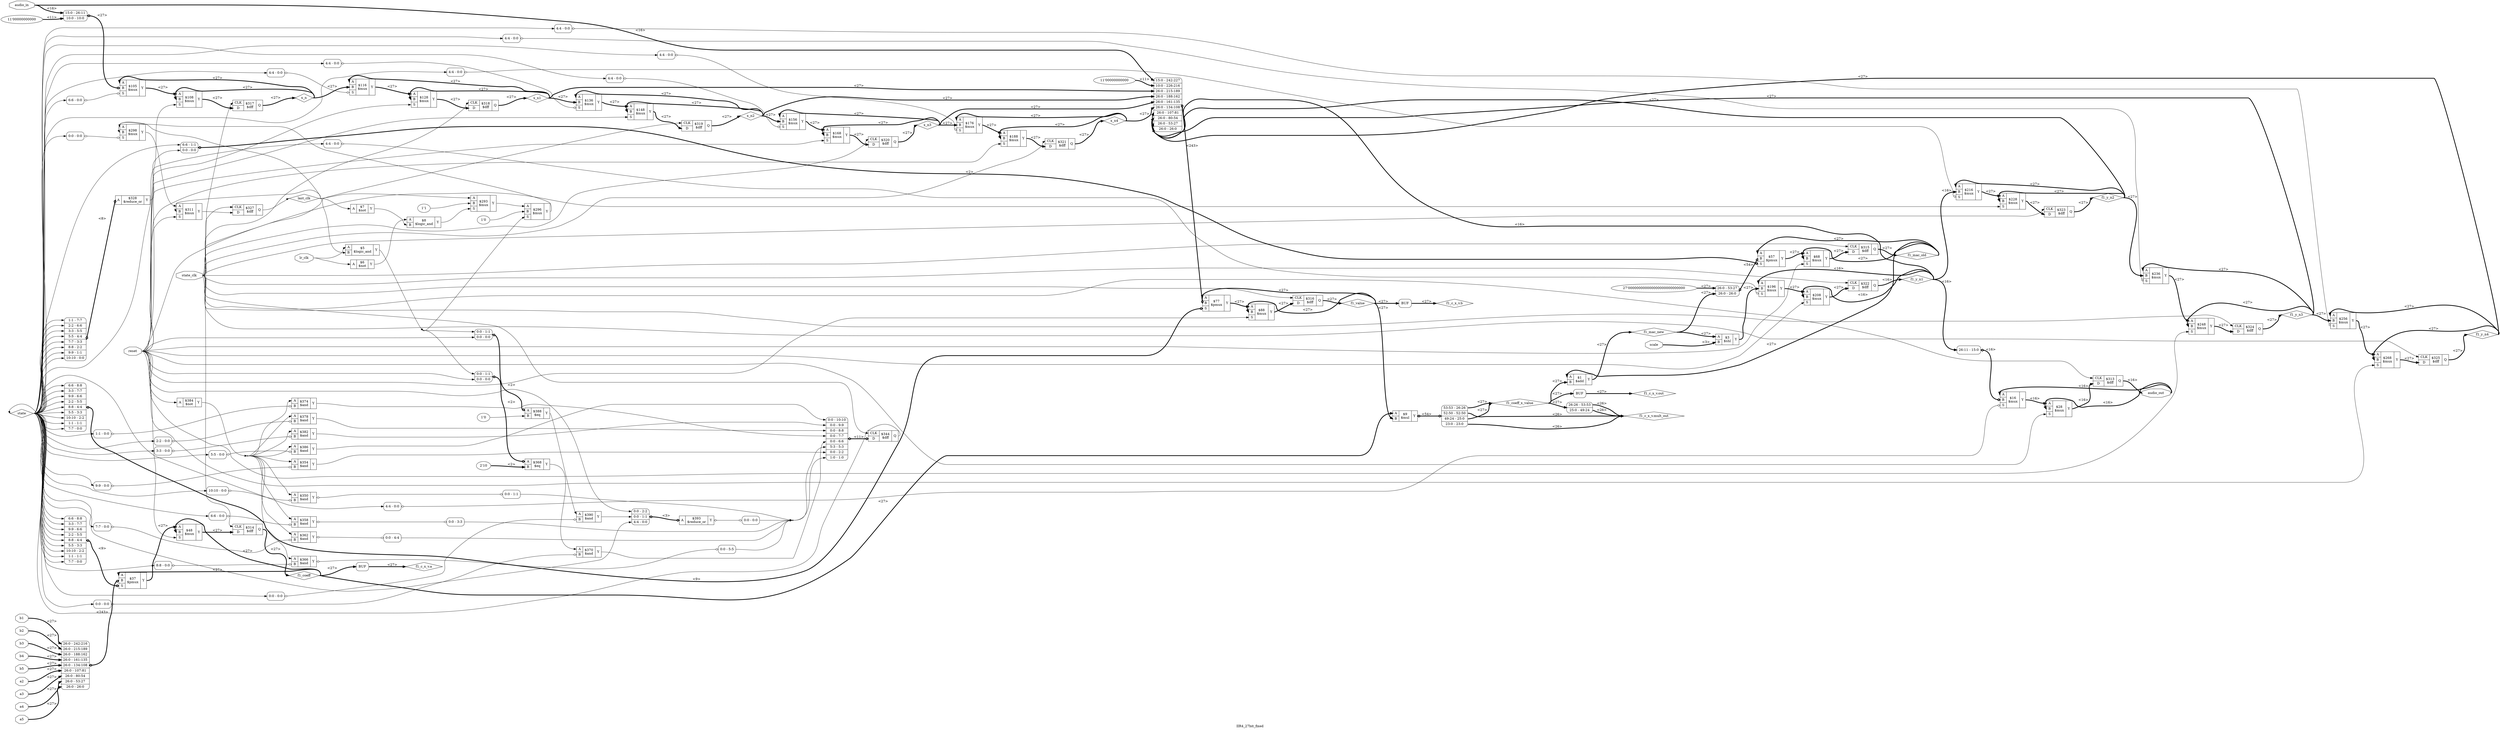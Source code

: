 digraph "IIR4_27bit_fixed" {
label="IIR4_27bit_fixed";
rankdir="LR";
remincross=true;
n5 [ shape=diamond, label="state", color="black", fontcolor="black" ];
n27 [ shape=diamond, label="f1_c_x_v.mult_out", color="black", fontcolor="black" ];
n28 [ shape=diamond, label="f1_c_x_v.b", color="black", fontcolor="black" ];
n30 [ shape=diamond, label="f1_c_x_v.a", color="black", fontcolor="black" ];
n38 [ shape=diamond, label="f1_c_x_v.out", color="black", fontcolor="black" ];
n53 [ shape=diamond, label="last_clk", color="black", fontcolor="black" ];
n55 [ shape=diamond, label="f1_y_n4", color="black", fontcolor="black" ];
n56 [ shape=diamond, label="f1_y_n3", color="black", fontcolor="black" ];
n57 [ shape=diamond, label="f1_y_n2", color="black", fontcolor="black" ];
n58 [ shape=diamond, label="f1_y_n1", color="black", fontcolor="black" ];
n59 [ shape=diamond, label="x_n4", color="black", fontcolor="black" ];
n60 [ shape=diamond, label="x_n3", color="black", fontcolor="black" ];
n61 [ shape=diamond, label="x_n2", color="black", fontcolor="black" ];
n62 [ shape=diamond, label="x_n1", color="black", fontcolor="black" ];
n63 [ shape=diamond, label="x_n", color="black", fontcolor="black" ];
n64 [ shape=diamond, label="f1_value", color="black", fontcolor="black" ];
n65 [ shape=diamond, label="f1_mac_old", color="black", fontcolor="black" ];
n66 [ shape=diamond, label="f1_coeff", color="black", fontcolor="black" ];
n67 [ shape=diamond, label="f1_coeff_x_value", color="black", fontcolor="black" ];
n68 [ shape=diamond, label="f1_mac_new", color="black", fontcolor="black" ];
n69 [ shape=octagon, label="reset", color="black", fontcolor="black" ];
n70 [ shape=octagon, label="lr_clk", color="black", fontcolor="black" ];
n71 [ shape=octagon, label="state_clk", color="black", fontcolor="black" ];
n72 [ shape=octagon, label="a5", color="black", fontcolor="black" ];
n73 [ shape=octagon, label="a4", color="black", fontcolor="black" ];
n74 [ shape=octagon, label="a3", color="black", fontcolor="black" ];
n75 [ shape=octagon, label="a2", color="black", fontcolor="black" ];
n76 [ shape=octagon, label="b5", color="black", fontcolor="black" ];
n77 [ shape=octagon, label="b4", color="black", fontcolor="black" ];
n78 [ shape=octagon, label="b3", color="black", fontcolor="black" ];
n79 [ shape=octagon, label="b2", color="black", fontcolor="black" ];
n80 [ shape=octagon, label="b1", color="black", fontcolor="black" ];
n81 [ shape=octagon, label="scale", color="black", fontcolor="black" ];
n82 [ shape=octagon, label="audio_in", color="black", fontcolor="black" ];
n83 [ shape=octagon, label="audio_out", color="black", fontcolor="black" ];
c87 [ shape=record, label="{{<p84> A|<p85> B}|$374\n$and|{<p86> Y}}" ];
x0 [ shape=record, style=rounded, label="<s0> 1:1 - 0:0 " ];
x0:e -> c87:p85:w [arrowhead=odiamond, arrowtail=odiamond, dir=both, color="black", label=""];
c88 [ shape=record, label="{{<p84> A|<p85> B}|$386\n$and|{<p86> Y}}" ];
x1 [ shape=record, style=rounded, label="<s0> 5:5 - 0:0 " ];
x1:e -> c88:p85:w [arrowhead=odiamond, arrowtail=odiamond, dir=both, color="black", label=""];
c89 [ shape=record, label="{{<p84> A|<p85> B}|$370\n$and|{<p86> Y}}" ];
x2 [ shape=record, style=rounded, label="<s0> 0:0 - 0:0 " ];
x2:e -> c89:p85:w [arrowhead=odiamond, arrowtail=odiamond, dir=both, color="black", label=""];
v3 [ label="2'10" ];
c90 [ shape=record, label="{{<p84> A|<p85> B}|$368\n$eq|{<p86> Y}}" ];
x4 [ shape=record, style=rounded, label="<s1> 0:0 - 1:1 |<s0> 0:0 - 0:0 " ];
x4:e -> c90:p84:w [arrowhead=odiamond, arrowtail=odiamond, dir=both, color="black", style="setlinewidth(3)", label="<2>"];
c91 [ shape=record, label="{{<p84> A|<p85> B}|$366\n$and|{<p86> Y}}" ];
x5 [ shape=record, style=rounded, label="<s0> 0:0 - 5:5 " ];
c91:p86:e -> x5:w [arrowhead=odiamond, arrowtail=odiamond, dir=both, color="black", label=""];
x6 [ shape=record, style=rounded, label="<s0> 8:8 - 0:0 " ];
x6:e -> c91:p85:w [arrowhead=odiamond, arrowtail=odiamond, dir=both, color="black", label=""];
c92 [ shape=record, label="{{<p84> A}|$384\n$not|{<p86> Y}}" ];
c93 [ shape=record, label="{{<p84> A|<p85> B}|$362\n$and|{<p86> Y}}" ];
x7 [ shape=record, style=rounded, label="<s0> 0:0 - 4:4 " ];
c93:p86:e -> x7:w [arrowhead=odiamond, arrowtail=odiamond, dir=both, color="black", label=""];
x8 [ shape=record, style=rounded, label="<s0> 7:7 - 0:0 " ];
x8:e -> c93:p85:w [arrowhead=odiamond, arrowtail=odiamond, dir=both, color="black", label=""];
c94 [ shape=record, label="{{<p84> A|<p85> B}|$382\n$and|{<p86> Y}}" ];
x9 [ shape=record, style=rounded, label="<s0> 3:3 - 0:0 " ];
x9:e -> c94:p85:w [arrowhead=odiamond, arrowtail=odiamond, dir=both, color="black", label=""];
c95 [ shape=record, label="{{<p84> A|<p85> B}|$358\n$and|{<p86> Y}}" ];
x10 [ shape=record, style=rounded, label="<s0> 0:0 - 3:3 " ];
c95:p86:e -> x10:w [arrowhead=odiamond, arrowtail=odiamond, dir=both, color="black", label=""];
x11 [ shape=record, style=rounded, label="<s0> 6:6 - 0:0 " ];
x11:e -> c95:p85:w [arrowhead=odiamond, arrowtail=odiamond, dir=both, color="black", label=""];
c96 [ shape=record, label="{{<p84> A|<p85> B}|$390\n$and|{<p86> Y}}" ];
x12 [ shape=record, style=rounded, label="<s0> 0:0 - 0:0 " ];
x12:e -> c96:p85:w [arrowhead=odiamond, arrowtail=odiamond, dir=both, color="black", label=""];
c97 [ shape=record, label="{{<p84> A|<p85> B}|$354\n$and|{<p86> Y}}" ];
x13 [ shape=record, style=rounded, label="<s0> 9:9 - 0:0 " ];
x13:e -> c97:p85:w [arrowhead=odiamond, arrowtail=odiamond, dir=both, color="black", label=""];
c98 [ shape=record, label="{{<p84> A|<p85> B}|$378\n$and|{<p86> Y}}" ];
x14 [ shape=record, style=rounded, label="<s0> 2:2 - 0:0 " ];
x14:e -> c98:p85:w [arrowhead=odiamond, arrowtail=odiamond, dir=both, color="black", label=""];
c99 [ shape=record, label="{{<p84> A|<p85> B}|$350\n$and|{<p86> Y}}" ];
x15 [ shape=record, style=rounded, label="<s0> 0:0 - 1:1 " ];
c99:p86:e -> x15:w [arrowhead=odiamond, arrowtail=odiamond, dir=both, color="black", label=""];
x16 [ shape=record, style=rounded, label="<s0> 10:10 - 0:0 " ];
x16:e -> c99:p85:w [arrowhead=odiamond, arrowtail=odiamond, dir=both, color="black", label=""];
v17 [ label="1'0" ];
c100 [ shape=record, label="{{<p84> A|<p85> B}|$388\n$eq|{<p86> Y}}" ];
x18 [ shape=record, style=rounded, label="<s1> 0:0 - 1:1 |<s0> 0:0 - 0:0 " ];
x18:e -> c100:p84:w [arrowhead=odiamond, arrowtail=odiamond, dir=both, color="black", style="setlinewidth(3)", label="<2>"];
c104 [ shape=record, label="{{<p101> CLK|<p102> D}|$344\n$dff|{<p103> Q}}" ];
x19 [ shape=record, style=rounded, label="<s7> 0:0 - 10:10 |<s6> 0:0 - 9:9 |<s5> 0:0 - 8:8 |<s4> 0:0 - 7:7 |<s3> 0:0 - 6:6 |<s2> 5:3 - 5:3 |<s1> 0:0 - 2:2 |<s0> 1:0 - 1:0 " ];
x19:e -> c104:p102:w [arrowhead=odiamond, arrowtail=odiamond, dir=both, color="black", style="setlinewidth(3)", label="<11>"];
c106 [ shape=record, label="{{<p84> A|<p85> B|<p105> S}|$88\n$mux|{<p86> Y}}" ];
c107 [ shape=record, label="{{<p84> A|<p85> B|<p105> S}|$116\n$mux|{<p86> Y}}" ];
x20 [ shape=record, style=rounded, label="<s0> 4:4 - 0:0 " ];
x20:e -> c107:p105:w [arrowhead=odiamond, arrowtail=odiamond, dir=both, color="black", label=""];
c108 [ shape=record, label="{{<p84> A|<p85> B|<p105> S}|$196\n$mux|{<p86> Y}}" ];
x21 [ shape=record, style=rounded, label="<s0> 4:4 - 0:0 " ];
x21:e -> c108:p105:w [arrowhead=odiamond, arrowtail=odiamond, dir=both, color="black", label=""];
c109 [ shape=record, label="{{<p84> A|<p85> B|<p105> S}|$256\n$mux|{<p86> Y}}" ];
x22 [ shape=record, style=rounded, label="<s0> 4:4 - 0:0 " ];
x22:e -> c109:p105:w [arrowhead=odiamond, arrowtail=odiamond, dir=both, color="black", label=""];
c110 [ shape=record, label="{{<p84> A|<p85> B|<p105> S}|$108\n$mux|{<p86> Y}}" ];
c111 [ shape=record, label="{{<p84> A|<p85> B|<p105> S}|$248\n$mux|{<p86> Y}}" ];
v25 [ label="11'00000000000" ];
c112 [ shape=record, label="{{<p84> A|<p85> B|<p105> S}|$105\n$mux|{<p86> Y}}" ];
x23 [ shape=record, style=rounded, label="<s0> 6:6 - 0:0 " ];
x23:e -> c112:p105:w [arrowhead=odiamond, arrowtail=odiamond, dir=both, color="black", label=""];
x24 [ shape=record, style=rounded, label="<s1> 15:0 - 26:11 |<s0> 10:0 - 10:0 " ];
x24:e -> c112:p85:w [arrowhead=odiamond, arrowtail=odiamond, dir=both, color="black", style="setlinewidth(3)", label="<27>"];
c113 [ shape=record, label="{{<p84> A|<p85> B|<p105> S}|$311\n$mux|{<p86> Y}}" ];
c114 [ shape=record, label="{{<p101> CLK|<p102> D}|$313\n$dff|{<p103> Q}}" ];
v28 [ label="11'00000000000" ];
c115 [ shape=record, label="{{<p84> A|<p85> B|<p105> S}|$77\n$pmux|{<p86> Y}}" ];
x26 [ shape=record, style=rounded, label="<s8> 6:6 - 8:8 |<s7> 3:3 - 7:7 |<s6> 9:9 - 6:6 |<s5> 2:2 - 5:5 |<s4> 8:8 - 4:4 |<s3> 5:5 - 3:3 |<s2> 10:10 - 2:2 |<s1> 1:1 - 1:1 |<s0> 7:7 - 0:0 " ];
x26:e -> c115:p105:w [arrowhead=odiamond, arrowtail=odiamond, dir=both, color="black", style="setlinewidth(3)", label="<9>"];
x27 [ shape=record, style=rounded, label="<s9> 15:0 - 242:227 |<s8> 10:0 - 226:216 |<s7> 26:0 - 215:189 |<s6> 26:0 - 188:162 |<s5> 26:0 - 161:135 |<s4> 26:0 - 134:108 |<s3> 26:0 - 107:81 |<s2> 26:0 - 80:54 |<s1> 26:0 - 53:27 |<s0> 26:0 - 26:0 " ];
x27:e -> c115:p85:w [arrowhead=odiamond, arrowtail=odiamond, dir=both, color="black", style="setlinewidth(3)", label="<243>"];
c116 [ shape=record, label="{{<p101> CLK|<p102> D}|$314\n$dff|{<p103> Q}}" ];
c117 [ shape=record, label="{{<p84> A|<p85> B|<p105> S}|$68\n$mux|{<p86> Y}}" ];
c118 [ shape=record, label="{{<p84> A|<p85> B|<p105> S}|$176\n$mux|{<p86> Y}}" ];
x29 [ shape=record, style=rounded, label="<s0> 4:4 - 0:0 " ];
x29:e -> c118:p105:w [arrowhead=odiamond, arrowtail=odiamond, dir=both, color="black", label=""];
c119 [ shape=record, label="{{<p84> A|<p85> B|<p105> S}|$298\n$mux|{<p86> Y}}" ];
x30 [ shape=record, style=rounded, label="<s0> 0:0 - 0:0 " ];
x30:e -> c119:p105:w [arrowhead=odiamond, arrowtail=odiamond, dir=both, color="black", label=""];
c120 [ shape=record, label="{{<p84> A|<p85> B|<p105> S}|$168\n$mux|{<p86> Y}}" ];
c121 [ shape=record, label="{{<p101> CLK|<p102> D}|$315\n$dff|{<p103> Q}}" ];
v31 [ label="1'0" ];
c122 [ shape=record, label="{{<p84> A|<p85> B|<p105> S}|$296\n$mux|{<p86> Y}}" ];
v32 [ label="1'1" ];
c123 [ shape=record, label="{{<p84> A|<p85> B|<p105> S}|$293\n$mux|{<p86> Y}}" ];
c124 [ shape=record, label="{{<p84> A|<p85> B|<p105> S}|$268\n$mux|{<p86> Y}}" ];
c125 [ shape=record, label="{{<p84> A|<p85> B|<p105> S}|$236\n$mux|{<p86> Y}}" ];
x33 [ shape=record, style=rounded, label="<s0> 4:4 - 0:0 " ];
x33:e -> c125:p105:w [arrowhead=odiamond, arrowtail=odiamond, dir=both, color="black", label=""];
v36 [ label="27'000000000000000000000000000" ];
c126 [ shape=record, label="{{<p84> A|<p85> B|<p105> S}|$57\n$pmux|{<p86> Y}}" ];
x34 [ shape=record, style=rounded, label="<s1> 6:6 - 1:1 |<s0> 0:0 - 0:0 " ];
x34:e -> c126:p105:w [arrowhead=odiamond, arrowtail=odiamond, dir=both, color="black", style="setlinewidth(3)", label="<2>"];
x35 [ shape=record, style=rounded, label="<s1> 26:0 - 53:27 |<s0> 26:0 - 26:0 " ];
x35:e -> c126:p85:w [arrowhead=odiamond, arrowtail=odiamond, dir=both, color="black", style="setlinewidth(3)", label="<54>"];
c127 [ shape=record, label="{{<p84> A|<p85> B|<p105> S}|$188\n$mux|{<p86> Y}}" ];
c128 [ shape=record, label="{{<p84> A|<p85> B|<p105> S}|$48\n$mux|{<p86> Y}}" ];
c129 [ shape=record, label="{{<p84> A|<p85> B|<p105> S}|$228\n$mux|{<p86> Y}}" ];
c130 [ shape=record, label="{{<p101> CLK|<p102> D}|$325\n$dff|{<p103> Q}}" ];
c131 [ shape=record, label="{{<p101> CLK|<p102> D}|$324\n$dff|{<p103> Q}}" ];
c132 [ shape=record, label="{{<p84> A|<p85> B|<p105> S}|$156\n$mux|{<p86> Y}}" ];
x37 [ shape=record, style=rounded, label="<s0> 4:4 - 0:0 " ];
x37:e -> c132:p105:w [arrowhead=odiamond, arrowtail=odiamond, dir=both, color="black", label=""];
c133 [ shape=record, label="{{<p101> CLK|<p102> D}|$323\n$dff|{<p103> Q}}" ];
c134 [ shape=record, label="{{<p84> A|<p85> B|<p105> S}|$148\n$mux|{<p86> Y}}" ];
c135 [ shape=record, label="{{<p101> CLK|<p102> D}|$322\n$dff|{<p103> Q}}" ];
c136 [ shape=record, label="{{<p101> CLK|<p102> D}|$321\n$dff|{<p103> Q}}" ];
c137 [ shape=record, label="{{<p84> A|<p85> B|<p105> S}|$37\n$pmux|{<p86> Y}}" ];
x38 [ shape=record, style=rounded, label="<s8> 6:6 - 8:8 |<s7> 3:3 - 7:7 |<s6> 9:9 - 6:6 |<s5> 2:2 - 5:5 |<s4> 8:8 - 4:4 |<s3> 5:5 - 3:3 |<s2> 10:10 - 2:2 |<s1> 1:1 - 1:1 |<s0> 7:7 - 0:0 " ];
x38:e -> c137:p105:w [arrowhead=odiamond, arrowtail=odiamond, dir=both, color="black", style="setlinewidth(3)", label="<9>"];
x39 [ shape=record, style=rounded, label="<s8> 26:0 - 242:216 |<s7> 26:0 - 215:189 |<s6> 26:0 - 188:162 |<s5> 26:0 - 161:135 |<s4> 26:0 - 134:108 |<s3> 26:0 - 107:81 |<s2> 26:0 - 80:54 |<s1> 26:0 - 53:27 |<s0> 26:0 - 26:0 " ];
x39:e -> c137:p85:w [arrowhead=odiamond, arrowtail=odiamond, dir=both, color="black", style="setlinewidth(3)", label="<243>"];
c138 [ shape=record, label="{{<p101> CLK|<p102> D}|$320\n$dff|{<p103> Q}}" ];
c139 [ shape=record, label="{{<p84> A|<p85> B|<p105> S}|$28\n$mux|{<p86> Y}}" ];
c140 [ shape=record, label="{{<p101> CLK|<p102> D}|$319\n$dff|{<p103> Q}}" ];
c141 [ shape=record, label="{{<p101> CLK|<p102> D}|$318\n$dff|{<p103> Q}}" ];
c142 [ shape=record, label="{{<p101> CLK|<p102> D}|$317\n$dff|{<p103> Q}}" ];
c143 [ shape=record, label="{{<p84> A|<p85> B|<p105> S}|$216\n$mux|{<p86> Y}}" ];
x40 [ shape=record, style=rounded, label="<s0> 4:4 - 0:0 " ];
x40:e -> c143:p105:w [arrowhead=odiamond, arrowtail=odiamond, dir=both, color="black", label=""];
c144 [ shape=record, label="{{<p84> A}|$328\n$reduce_or|{<p86> Y}}" ];
x41 [ shape=record, style=rounded, label="<s7> 1:1 - 7:7 |<s6> 2:2 - 6:6 |<s5> 3:3 - 5:5 |<s4> 5:5 - 4:4 |<s3> 7:7 - 3:3 |<s2> 8:8 - 2:2 |<s1> 9:9 - 1:1 |<s0> 10:10 - 0:0 " ];
x41:e -> c144:p84:w [arrowhead=odiamond, arrowtail=odiamond, dir=both, color="black", style="setlinewidth(3)", label="<8>"];
c145 [ shape=record, label="{{<p84> A|<p85> B|<p105> S}|$208\n$mux|{<p86> Y}}" ];
c146 [ shape=record, label="{{<p84> A|<p85> B|<p105> S}|$136\n$mux|{<p86> Y}}" ];
x42 [ shape=record, style=rounded, label="<s0> 4:4 - 0:0 " ];
x42:e -> c146:p105:w [arrowhead=odiamond, arrowtail=odiamond, dir=both, color="black", label=""];
c147 [ shape=record, label="{{<p101> CLK|<p102> D}|$316\n$dff|{<p103> Q}}" ];
c148 [ shape=record, label="{{<p84> A|<p85> B|<p105> S}|$128\n$mux|{<p86> Y}}" ];
c149 [ shape=record, label="{{<p84> A|<p85> B|<p105> S}|$16\n$mux|{<p86> Y}}" ];
x43 [ shape=record, style=rounded, label="<s0> 4:4 - 0:0 " ];
x43:e -> c149:p105:w [arrowhead=odiamond, arrowtail=odiamond, dir=both, color="black", label=""];
x44 [ shape=record, style=rounded, label="<s0> 26:11 - 15:0 " ];
x44:e -> c149:p85:w [arrowhead=odiamond, arrowtail=odiamond, dir=both, color="black", style="setlinewidth(3)", label="<16>"];
c150 [ shape=record, label="{{<p84> A}|$393\n$reduce_or|{<p86> Y}}" ];
x45 [ shape=record, style=rounded, label="<s0> 0:0 - 0:0 " ];
c150:p86:e -> x45:w [arrowhead=odiamond, arrowtail=odiamond, dir=both, color="black", label=""];
x46 [ shape=record, style=rounded, label="<s2> 0:0 - 2:2 |<s1> 0:0 - 1:1 |<s0> 4:4 - 0:0 " ];
x46:e -> c150:p84:w [arrowhead=odiamond, arrowtail=odiamond, dir=both, color="black", style="setlinewidth(3)", label="<3>"];
c151 [ shape=record, label="{{<p84> A|<p85> B}|$8\n$logic_and|{<p86> Y}}" ];
c152 [ shape=record, label="{{<p84> A}|$7\n$not|{<p86> Y}}" ];
c153 [ shape=record, label="{{<p84> A}|$6\n$not|{<p86> Y}}" ];
c154 [ shape=record, label="{{<p84> A|<p85> B}|$5\n$logic_and|{<p86> Y}}" ];
c155 [ shape=record, label="{{<p101> CLK|<p102> D}|$327\n$dff|{<p103> Q}}" ];
c156 [ shape=record, label="{{<p84> A|<p85> B}|$3\n$shl|{<p86> Y}}" ];
c157 [ shape=record, label="{{<p84> A|<p85> B}|$1\n$add|{<p86> Y}}" ];
c158 [ shape=record, label="{{<p84> A|<p85> B}|$9\n$mul|{<p86> Y}}" ];
x47 [ shape=record, style=rounded, label="<s3> 53:53 - 26:26 |<s2> 52:50 - 52:50 |<s1> 49:24 - 25:0 |<s0> 23:0 - 23:0 " ];
c158:p86:e -> x47:w [arrowhead=odiamond, arrowtail=odiamond, dir=both, color="black", style="setlinewidth(3)", label="<54>"];
x48 [ shape=record, style=rounded, label="<s1> 26:26 - 53:53 |<s0> 25:0 - 49:24 " ];
x49 [shape=box, style=rounded, label="BUF"];
x50 [shape=box, style=rounded, label="BUF"];
x51 [shape=box, style=rounded, label="BUF"];
c112:p86:e -> c110:p84:w [color="black", style="setlinewidth(3)", label="<27>"];
c132:p86:e -> c120:p84:w [color="black", style="setlinewidth(3)", label="<27>"];
c118:p86:e -> c127:p84:w [color="black", style="setlinewidth(3)", label="<27>"];
c125:p86:e -> c111:p84:w [color="black", style="setlinewidth(3)", label="<27>"];
c143:p86:e -> c129:p84:w [color="black", style="setlinewidth(3)", label="<27>"];
c126:p86:e -> c117:p84:w [color="black", style="setlinewidth(3)", label="<27>"];
c137:p86:e -> c128:p84:w [color="black", style="setlinewidth(3)", label="<27>"];
c98:p86:e -> x19:s5:w [color="black", label=""];
c122:p86:e -> c119:p85:w [color="black", label=""];
c107:p86:e -> c148:p84:w [color="black", style="setlinewidth(3)", label="<27>"];
n2 [ shape=point ];
x10:s0:e -> n2:w [color="black", label=""];
x15:s0:e -> n2:w [color="black", label=""];
x45:s0:e -> n2:w [color="black", label=""];
x5:s0:e -> n2:w [color="black", label=""];
x7:s0:e -> n2:w [color="black", label=""];
n2:e -> x19:s0:w [color="black", label=""];
n2:e -> x19:s2:w [color="black", label=""];
c89:p86:e -> x19:s3:w [color="black", label=""];
c94:p86:e -> x19:s6:w [color="black", label=""];
n22 [ shape=point ];
c92:p86:e -> n22:w [color="black", label=""];
n22:e -> c87:p84:w [color="black", label=""];
n22:e -> c88:p84:w [color="black", label=""];
n22:e -> c91:p84:w [color="black", label=""];
n22:e -> c93:p84:w [color="black", label=""];
n22:e -> c94:p84:w [color="black", label=""];
n22:e -> c95:p84:w [color="black", label=""];
n22:e -> c97:p84:w [color="black", label=""];
n22:e -> c98:p84:w [color="black", label=""];
n22:e -> c99:p84:w [color="black", label=""];
c88:p86:e -> x19:s7:w [color="black", label=""];
c100:p86:e -> c96:p84:w [color="black", label=""];
c96:p86:e -> x46:s1:w [color="black", label=""];
c97:p86:e -> x19:s1:w [color="black", label=""];
x47:s0:e -> n27:w [color="black", style="setlinewidth(3)", label="<26>"];
x47:s2:e -> n27:w [color="black", style="setlinewidth(3)", label="<26>"];
x48:s0:e -> n27:w [color="black", style="setlinewidth(3)", label="<26>"];
x48:s1:e -> n27:w [color="black", style="setlinewidth(3)", label="<26>"];
x49:e:e -> n28:w [color="black", style="setlinewidth(3)", label="<27>"];
c149:p86:e -> c139:p84:w [color="black", style="setlinewidth(3)", label="<16>"];
c90:p86:e -> c89:p84:w [color="black", label=""];
x50:e:e -> n30:w [color="black", style="setlinewidth(3)", label="<27>"];
c151:p86:e -> c123:p105:w [color="black", label=""];
c152:p86:e -> c151:p85:w [color="black", label=""];
c153:p86:e -> c151:p84:w [color="black", label=""];
n34 [ shape=point ];
c154:p86:e -> n34:w [color="black", label=""];
n34:e -> c122:p105:w [color="black", label=""];
n34:e -> x18:s1:w [color="black", label=""];
n34:e -> x4:s1:w [color="black", label=""];
c123:p86:e -> c122:p84:w [color="black", label=""];
c156:p86:e -> c108:p85:w [color="black", style="setlinewidth(3)", label="<27>"];
c113:p86:e -> c155:p102:w [color="black", label=""];
x51:e:e -> n38:w [color="black", style="setlinewidth(3)", label="<27>"];
c124:p86:e -> c130:p102:w [color="black", style="setlinewidth(3)", label="<27>"];
c87:p86:e -> x19:s4:w [color="black", label=""];
c111:p86:e -> c131:p102:w [color="black", style="setlinewidth(3)", label="<27>"];
c129:p86:e -> c133:p102:w [color="black", style="setlinewidth(3)", label="<27>"];
c145:p86:e -> c135:p102:w [color="black", style="setlinewidth(3)", label="<27>"];
c127:p86:e -> c136:p102:w [color="black", style="setlinewidth(3)", label="<27>"];
c120:p86:e -> c138:p102:w [color="black", style="setlinewidth(3)", label="<27>"];
c134:p86:e -> c140:p102:w [color="black", style="setlinewidth(3)", label="<27>"];
c148:p86:e -> c141:p102:w [color="black", style="setlinewidth(3)", label="<27>"];
c110:p86:e -> c142:p102:w [color="black", style="setlinewidth(3)", label="<27>"];
c106:p86:e -> c147:p102:w [color="black", style="setlinewidth(3)", label="<27>"];
c117:p86:e -> c121:p102:w [color="black", style="setlinewidth(3)", label="<27>"];
c104:p103:e -> n5:w [color="black", label=""];
n5:e -> x0:s0:w [color="black", label=""];
n5:e -> x11:s0:w [color="black", label=""];
n5:e -> x12:s0:w [color="black", label=""];
n5:e -> x13:s0:w [color="black", label=""];
n5:e -> x14:s0:w [color="black", label=""];
n5:e -> x16:s0:w [color="black", label=""];
n5:e -> x1:s0:w [color="black", label=""];
n5:e -> x20:s0:w [color="black", label=""];
n5:e -> x21:s0:w [color="black", label=""];
n5:e -> x22:s0:w [color="black", label=""];
n5:e -> x23:s0:w [color="black", label=""];
n5:e -> x26:s0:w [color="black", label=""];
n5:e -> x26:s1:w [color="black", label=""];
n5:e -> x26:s2:w [color="black", label=""];
n5:e -> x26:s3:w [color="black", label=""];
n5:e -> x26:s4:w [color="black", label=""];
n5:e -> x26:s5:w [color="black", label=""];
n5:e -> x26:s6:w [color="black", label=""];
n5:e -> x26:s7:w [color="black", label=""];
n5:e -> x26:s8:w [color="black", label=""];
n5:e -> x29:s0:w [color="black", label=""];
n5:e -> x2:s0:w [color="black", label=""];
n5:e -> x30:s0:w [color="black", label=""];
n5:e -> x33:s0:w [color="black", label=""];
n5:e -> x34:s1:w [color="black", label=""];
n5:e -> x37:s0:w [color="black", label=""];
n5:e -> x38:s0:w [color="black", label=""];
n5:e -> x38:s1:w [color="black", label=""];
n5:e -> x38:s2:w [color="black", label=""];
n5:e -> x38:s3:w [color="black", label=""];
n5:e -> x38:s4:w [color="black", label=""];
n5:e -> x38:s5:w [color="black", label=""];
n5:e -> x38:s6:w [color="black", label=""];
n5:e -> x38:s7:w [color="black", label=""];
n5:e -> x38:s8:w [color="black", label=""];
n5:e -> x40:s0:w [color="black", label=""];
n5:e -> x41:s0:w [color="black", label=""];
n5:e -> x41:s1:w [color="black", label=""];
n5:e -> x41:s2:w [color="black", label=""];
n5:e -> x41:s3:w [color="black", label=""];
n5:e -> x41:s4:w [color="black", label=""];
n5:e -> x41:s5:w [color="black", label=""];
n5:e -> x41:s6:w [color="black", label=""];
n5:e -> x41:s7:w [color="black", label=""];
n5:e -> x42:s0:w [color="black", label=""];
n5:e -> x43:s0:w [color="black", label=""];
n5:e -> x46:s0:w [color="black", label=""];
n5:e -> x6:s0:w [color="black", label=""];
n5:e -> x8:s0:w [color="black", label=""];
n5:e -> x9:s0:w [color="black", label=""];
c128:p86:e -> c116:p102:w [color="black", style="setlinewidth(3)", label="<27>"];
c139:p86:e -> c114:p102:w [color="black", style="setlinewidth(3)", label="<16>"];
c144:p86:e -> x34:s0:w [color="black", label=""];
c155:p103:e -> n53:w [color="black", label=""];
n53:e -> c113:p85:w [color="black", label=""];
n53:e -> c119:p84:w [color="black", label=""];
n53:e -> c123:p84:w [color="black", label=""];
n53:e -> c152:p84:w [color="black", label=""];
n53:e -> c154:p85:w [color="black", label=""];
c146:p86:e -> c134:p84:w [color="black", style="setlinewidth(3)", label="<27>"];
c130:p103:e -> n55:w [color="black", style="setlinewidth(3)", label="<27>"];
n55:e -> c109:p84:w [color="black", style="setlinewidth(3)", label="<27>"];
n55:e -> c124:p85:w [color="black", style="setlinewidth(3)", label="<27>"];
n55:e -> x27:s0:w [color="black", style="setlinewidth(3)", label="<27>"];
c131:p103:e -> n56:w [color="black", style="setlinewidth(3)", label="<27>"];
n56:e -> c109:p85:w [color="black", style="setlinewidth(3)", label="<27>"];
n56:e -> c111:p85:w [color="black", style="setlinewidth(3)", label="<27>"];
n56:e -> c125:p84:w [color="black", style="setlinewidth(3)", label="<27>"];
n56:e -> x27:s1:w [color="black", style="setlinewidth(3)", label="<27>"];
c133:p103:e -> n57:w [color="black", style="setlinewidth(3)", label="<27>"];
n57:e -> c125:p85:w [color="black", style="setlinewidth(3)", label="<27>"];
n57:e -> c129:p85:w [color="black", style="setlinewidth(3)", label="<27>"];
n57:e -> c143:p84:w [color="black", style="setlinewidth(3)", label="<27>"];
n57:e -> x27:s2:w [color="black", style="setlinewidth(3)", label="<27>"];
c135:p103:e -> n58:w [color="black", style="setlinewidth(3)", label="<16>"];
n58:e -> c108:p84:w [color="black", style="setlinewidth(3)", label="<16>"];
n58:e -> c143:p85:w [color="black", style="setlinewidth(3)", label="<16>"];
n58:e -> c145:p85:w [color="black", style="setlinewidth(3)", label="<16>"];
n58:e -> x27:s3:w [color="black", style="setlinewidth(3)", label="<16>"];
n58:e -> x44:s0:w [color="black", style="setlinewidth(3)", label="<16>"];
c136:p103:e -> n59:w [color="black", style="setlinewidth(3)", label="<27>"];
n59:e -> c118:p84:w [color="black", style="setlinewidth(3)", label="<27>"];
n59:e -> c127:p85:w [color="black", style="setlinewidth(3)", label="<27>"];
n59:e -> x27:s4:w [color="black", style="setlinewidth(3)", label="<27>"];
c109:p86:e -> c124:p84:w [color="black", style="setlinewidth(3)", label="<27>"];
c138:p103:e -> n60:w [color="black", style="setlinewidth(3)", label="<27>"];
n60:e -> c118:p85:w [color="black", style="setlinewidth(3)", label="<27>"];
n60:e -> c120:p85:w [color="black", style="setlinewidth(3)", label="<27>"];
n60:e -> c132:p84:w [color="black", style="setlinewidth(3)", label="<27>"];
n60:e -> x27:s5:w [color="black", style="setlinewidth(3)", label="<27>"];
c140:p103:e -> n61:w [color="black", style="setlinewidth(3)", label="<27>"];
n61:e -> c132:p85:w [color="black", style="setlinewidth(3)", label="<27>"];
n61:e -> c134:p85:w [color="black", style="setlinewidth(3)", label="<27>"];
n61:e -> c146:p84:w [color="black", style="setlinewidth(3)", label="<27>"];
n61:e -> x27:s6:w [color="black", style="setlinewidth(3)", label="<27>"];
c141:p103:e -> n62:w [color="black", style="setlinewidth(3)", label="<27>"];
n62:e -> c107:p84:w [color="black", style="setlinewidth(3)", label="<27>"];
n62:e -> c146:p85:w [color="black", style="setlinewidth(3)", label="<27>"];
n62:e -> c148:p85:w [color="black", style="setlinewidth(3)", label="<27>"];
n62:e -> x27:s7:w [color="black", style="setlinewidth(3)", label="<27>"];
c142:p103:e -> n63:w [color="black", style="setlinewidth(3)", label="<27>"];
n63:e -> c107:p85:w [color="black", style="setlinewidth(3)", label="<27>"];
n63:e -> c110:p85:w [color="black", style="setlinewidth(3)", label="<27>"];
n63:e -> c112:p84:w [color="black", style="setlinewidth(3)", label="<27>"];
c147:p103:e -> n64:w [color="black", style="setlinewidth(3)", label="<27>"];
n64:e -> c106:p85:w [color="black", style="setlinewidth(3)", label="<27>"];
n64:e -> c115:p84:w [color="black", style="setlinewidth(3)", label="<27>"];
n64:e -> c158:p85:w [color="black", style="setlinewidth(3)", label="<27>"];
n64:e -> x49:w:w [color="black", style="setlinewidth(3)", label="<27>"];
c121:p103:e -> n65:w [color="black", style="setlinewidth(3)", label="<27>"];
n65:e -> c117:p85:w [color="black", style="setlinewidth(3)", label="<27>"];
n65:e -> c126:p84:w [color="black", style="setlinewidth(3)", label="<27>"];
n65:e -> c157:p84:w [color="black", style="setlinewidth(3)", label="<27>"];
c116:p103:e -> n66:w [color="black", style="setlinewidth(3)", label="<27>"];
n66:e -> c128:p85:w [color="black", style="setlinewidth(3)", label="<27>"];
n66:e -> c137:p84:w [color="black", style="setlinewidth(3)", label="<27>"];
n66:e -> c158:p84:w [color="black", style="setlinewidth(3)", label="<27>"];
n66:e -> x50:w:w [color="black", style="setlinewidth(3)", label="<27>"];
x47:s1:e -> n67:w [color="black", style="setlinewidth(3)", label="<27>"];
x47:s3:e -> n67:w [color="black", style="setlinewidth(3)", label="<27>"];
n67:e -> c157:p85:w [color="black", style="setlinewidth(3)", label="<27>"];
n67:e -> x48:w [color="black", style="setlinewidth(3)", label="<27>"];
n67:e -> x51:w:w [color="black", style="setlinewidth(3)", label="<27>"];
c157:p86:e -> n68:w [color="black", style="setlinewidth(3)", label="<27>"];
n68:e -> c156:p84:w [color="black", style="setlinewidth(3)", label="<27>"];
n68:e -> x35:s0:w [color="black", style="setlinewidth(3)", label="<27>"];
n69:e -> c106:p105:w [color="black", label=""];
n69:e -> c110:p105:w [color="black", label=""];
n69:e -> c111:p105:w [color="black", label=""];
n69:e -> c113:p105:w [color="black", label=""];
n69:e -> c117:p105:w [color="black", label=""];
n69:e -> c120:p105:w [color="black", label=""];
n69:e -> c124:p105:w [color="black", label=""];
n69:e -> c127:p105:w [color="black", label=""];
n69:e -> c128:p105:w [color="black", label=""];
n69:e -> c129:p105:w [color="black", label=""];
n69:e -> c134:p105:w [color="black", label=""];
n69:e -> c139:p105:w [color="black", label=""];
n69:e -> c145:p105:w [color="black", label=""];
n69:e -> c148:p105:w [color="black", label=""];
n69:e -> c92:p84:w [color="black", label=""];
n69:e -> x18:s0:w [color="black", label=""];
n69:e -> x46:s2:w [color="black", label=""];
n69:e -> x4:s0:w [color="black", label=""];
c119:p86:e -> c113:p84:w [color="black", label=""];
n70:e -> c153:p84:w [color="black", label=""];
n70:e -> c154:p84:w [color="black", label=""];
n71:e -> c104:p101:w [color="black", label=""];
n71:e -> c114:p101:w [color="black", label=""];
n71:e -> c116:p101:w [color="black", label=""];
n71:e -> c121:p101:w [color="black", label=""];
n71:e -> c130:p101:w [color="black", label=""];
n71:e -> c131:p101:w [color="black", label=""];
n71:e -> c133:p101:w [color="black", label=""];
n71:e -> c135:p101:w [color="black", label=""];
n71:e -> c136:p101:w [color="black", label=""];
n71:e -> c138:p101:w [color="black", label=""];
n71:e -> c140:p101:w [color="black", label=""];
n71:e -> c141:p101:w [color="black", label=""];
n71:e -> c142:p101:w [color="black", label=""];
n71:e -> c147:p101:w [color="black", label=""];
n71:e -> c155:p101:w [color="black", label=""];
n72:e -> x39:s0:w [color="black", style="setlinewidth(3)", label="<27>"];
n73:e -> x39:s1:w [color="black", style="setlinewidth(3)", label="<27>"];
n74:e -> x39:s2:w [color="black", style="setlinewidth(3)", label="<27>"];
n75:e -> x39:s3:w [color="black", style="setlinewidth(3)", label="<27>"];
n76:e -> x39:s4:w [color="black", style="setlinewidth(3)", label="<27>"];
n77:e -> x39:s5:w [color="black", style="setlinewidth(3)", label="<27>"];
n78:e -> x39:s6:w [color="black", style="setlinewidth(3)", label="<27>"];
n79:e -> x39:s7:w [color="black", style="setlinewidth(3)", label="<27>"];
c108:p86:e -> c145:p84:w [color="black", style="setlinewidth(3)", label="<27>"];
n80:e -> x39:s8:w [color="black", style="setlinewidth(3)", label="<27>"];
n81:e -> c156:p85:w [color="black", style="setlinewidth(3)", label="<3>"];
n82:e -> x24:s1:w [color="black", style="setlinewidth(3)", label="<16>"];
n82:e -> x27:s9:w [color="black", style="setlinewidth(3)", label="<16>"];
c114:p103:e -> n83:w [color="black", style="setlinewidth(3)", label="<16>"];
n83:e -> c139:p85:w [color="black", style="setlinewidth(3)", label="<16>"];
n83:e -> c149:p84:w [color="black", style="setlinewidth(3)", label="<16>"];
c115:p86:e -> c106:p84:w [color="black", style="setlinewidth(3)", label="<27>"];
v17:e -> c100:p85:w [color="black", label=""];
v25:e -> x24:s0:w [color="black", style="setlinewidth(3)", label="<11>"];
v28:e -> x27:s8:w [color="black", style="setlinewidth(3)", label="<11>"];
v3:e -> c90:p85:w [color="black", style="setlinewidth(3)", label="<2>"];
v31:e -> c122:p85:w [color="black", label=""];
v32:e -> c123:p85:w [color="black", label=""];
v36:e -> x35:s1:w [color="black", style="setlinewidth(3)", label="<27>"];
}
